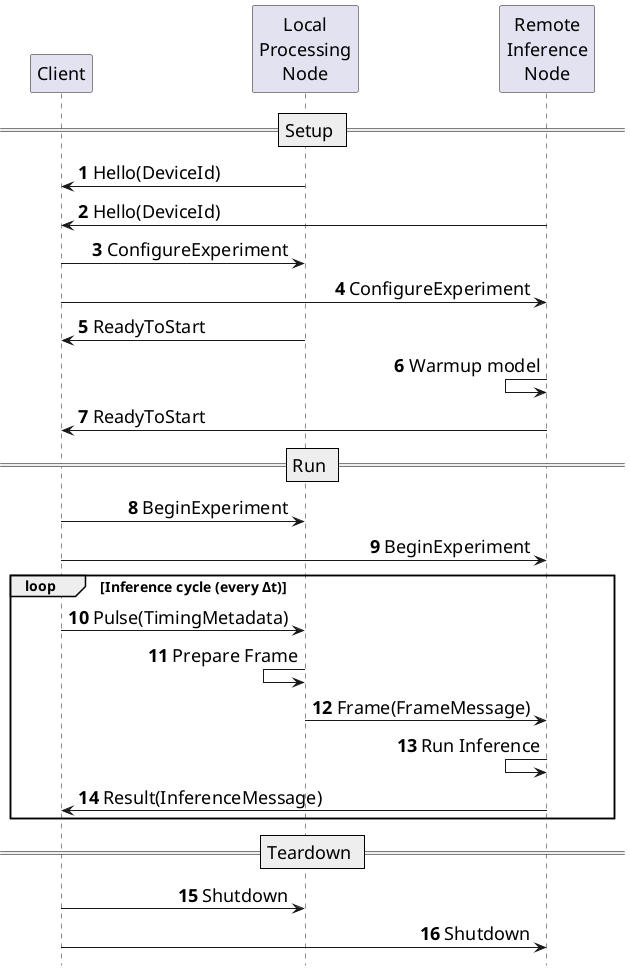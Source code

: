 @startuml
hide footbox

skinparam defaultFontSize 14
skinparam sequence {
  GroupHeaderFontSize 14
  ParticipantPadding 10
  BoxPadding 5
  WrapMessageWidth 150
  MaxMessageSize 150
}
skinparam participant {
  FontSize 18
}
skinparam arrow {
  FontSize 18
}
skinparam SequenceDividerFontSize 18
skinparam SequenceDividerFontStyle normal
skinparam SequenceDividerBorderThickness 1
skinparam sequenceMessageAlign reverseDirection

autonumber 1

participant C as "Client"
participant LPN as "Local\nProcessing\nNode"
participant RIN as "Remote\nInference\nNode"

== Setup ==
LPN -> C: Hello(DeviceId)
RIN -> C: Hello(DeviceId)
C -> LPN: ConfigureExperiment
C -> RIN: ConfigureExperiment
LPN -> C: ReadyToStart
RIN <- RIN: Warmup model
RIN -> C: ReadyToStart

== Run ==
C -> LPN: BeginExperiment
C -> RIN: BeginExperiment
loop Inference cycle (every Δt)
  C -> LPN: Pulse(TimingMetadata)
  LPN <- LPN: Prepare Frame
  LPN -> RIN: Frame(FrameMessage)
  RIN <- RIN: Run Inference
  RIN -> C: Result(InferenceMessage)
end

== Teardown ==
C -> LPN: Shutdown
C -> RIN: Shutdown
@enduml
